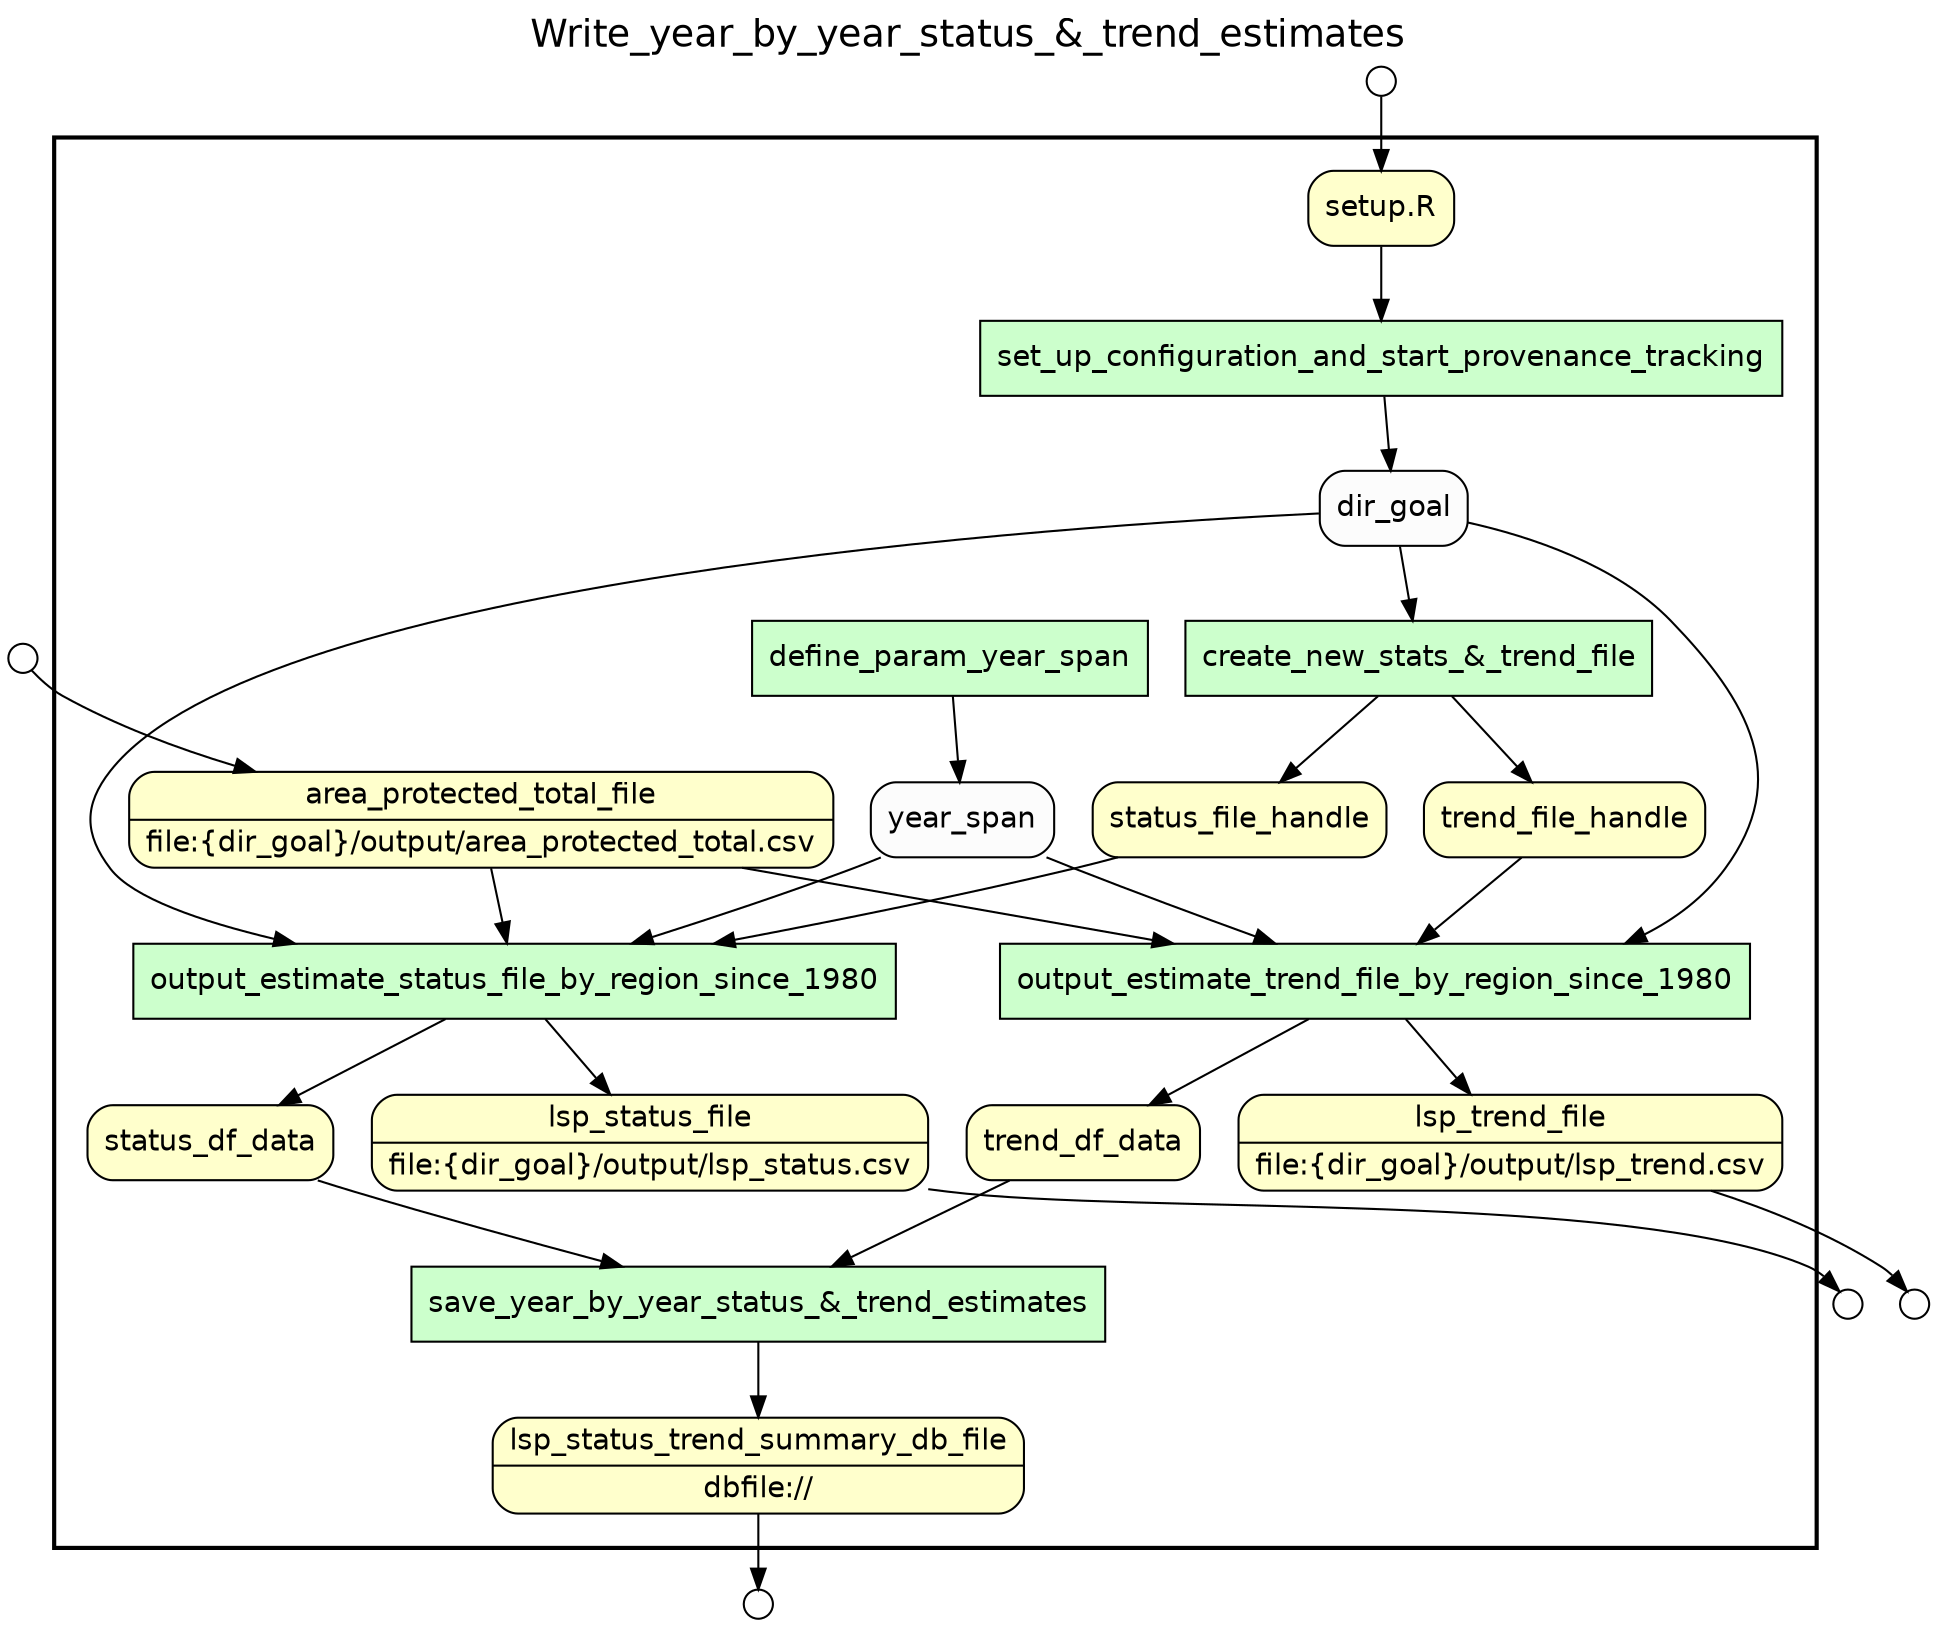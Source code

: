 
/* Start of top-level graph */
digraph Workflow {
rankdir=TB

/* Title for graph */
fontname=Helvetica; fontsize=18; labelloc=t
label="Write_year_by_year_status_&_trend_estimates"

/* Start of double cluster for drawing box around nodes in workflow */
subgraph cluster_workflow_box_outer { label=""; color=black; penwidth=2
subgraph cluster_workflow_box_inner { label=""; penwidth=0

/* Style for nodes representing atomic programs in workflow */
node[shape=box style=filled fillcolor="#CCFFCC" peripheries=1 fontname=Helvetica]

/* Nodes representing atomic programs in workflow */
set_up_configuration_and_start_provenance_tracking
"create_new_stats_&_trend_file"
define_param_year_span
output_estimate_status_file_by_region_since_1980
output_estimate_trend_file_by_region_since_1980
"save_year_by_year_status_&_trend_estimates"

/* Style for nodes representing non-parameter data channels in workflow */
node[shape=box style="rounded,filled" fillcolor="#FFFFCC" peripheries=1 fontname=Helvetica]

/* Nodes for non-parameter data channels in workflow */
lsp_status_file [shape=record rankdir=LR label="{<f0> lsp_status_file |<f1> file\:\{dir_goal\}/output/lsp_status.csv}"];
lsp_trend_file [shape=record rankdir=LR label="{<f0> lsp_trend_file |<f1> file\:\{dir_goal\}/output/lsp_trend.csv}"];
lsp_status_trend_summary_db_file [shape=record rankdir=LR label="{<f0> lsp_status_trend_summary_db_file |<f1> dbfile\://}"];
"setup.R"
area_protected_total_file [shape=record rankdir=LR label="{<f0> area_protected_total_file |<f1> file\:\{dir_goal\}/output/area_protected_total.csv}"];
status_file_handle
trend_file_handle
status_df_data
trend_df_data

/* Style for nodes representing parameter channels in workflow */
node[shape=box style="rounded,filled" fillcolor="#FCFCFC" peripheries=1 fontname=Helvetica]

/* Nodes representing parameter channels in workflow */
dir_goal
year_span

/* Edges representing connections between programs and channels */
set_up_configuration_and_start_provenance_tracking -> dir_goal
"setup.R" -> set_up_configuration_and_start_provenance_tracking
"create_new_stats_&_trend_file" -> status_file_handle
"create_new_stats_&_trend_file" -> trend_file_handle
dir_goal -> "create_new_stats_&_trend_file"
define_param_year_span -> year_span
output_estimate_status_file_by_region_since_1980 -> lsp_status_file
output_estimate_status_file_by_region_since_1980 -> status_df_data
year_span -> output_estimate_status_file_by_region_since_1980
dir_goal -> output_estimate_status_file_by_region_since_1980
area_protected_total_file -> output_estimate_status_file_by_region_since_1980
status_file_handle -> output_estimate_status_file_by_region_since_1980
output_estimate_trend_file_by_region_since_1980 -> lsp_trend_file
output_estimate_trend_file_by_region_since_1980 -> trend_df_data
dir_goal -> output_estimate_trend_file_by_region_since_1980
year_span -> output_estimate_trend_file_by_region_since_1980
area_protected_total_file -> output_estimate_trend_file_by_region_since_1980
trend_file_handle -> output_estimate_trend_file_by_region_since_1980
"save_year_by_year_status_&_trend_estimates" -> lsp_status_trend_summary_db_file
status_df_data -> "save_year_by_year_status_&_trend_estimates"
trend_df_data -> "save_year_by_year_status_&_trend_estimates"

/* End of double cluster for drawing box around nodes in workflow */
}}

/* Style for nodes representing workflow input ports */
node[shape=circle style="rounded,filled" fillcolor="#FFFFFF" peripheries=1 fontname=Helvetica width=0.2]

/* Nodes representing workflow input ports */
"setup.R_input_port" [label=""]
area_protected_total_file_input_port [label=""]

/* Style for nodes representing workflow output ports */
node[shape=circle style="rounded,filled" fillcolor="#FFFFFF" peripheries=1 fontname=Helvetica width=0.2]

/* Nodes representing workflow output ports */
lsp_status_file_output_port [label=""]
lsp_trend_file_output_port [label=""]
lsp_status_trend_summary_db_file_output_port [label=""]

/* Edges from input ports to channels */
"setup.R_input_port" -> "setup.R"
area_protected_total_file_input_port -> area_protected_total_file

/* Edges from channels to output ports */
lsp_status_file -> lsp_status_file_output_port
lsp_trend_file -> lsp_trend_file_output_port
lsp_status_trend_summary_db_file -> lsp_status_trend_summary_db_file_output_port

/* End of top-level graph */
}
